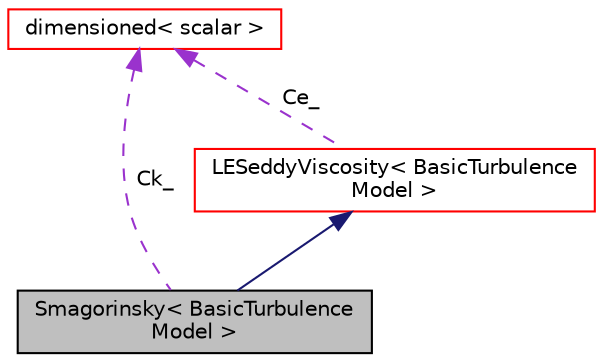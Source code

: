 digraph "Smagorinsky&lt; BasicTurbulenceModel &gt;"
{
  bgcolor="transparent";
  edge [fontname="Helvetica",fontsize="10",labelfontname="Helvetica",labelfontsize="10"];
  node [fontname="Helvetica",fontsize="10",shape=record];
  Node1 [label="Smagorinsky\< BasicTurbulence\lModel \>",height=0.2,width=0.4,color="black", fillcolor="grey75", style="filled", fontcolor="black"];
  Node2 -> Node1 [dir="back",color="midnightblue",fontsize="10",style="solid",fontname="Helvetica"];
  Node2 [label="LESeddyViscosity\< BasicTurbulence\lModel \>",height=0.2,width=0.4,color="red",URL="$a01294.html",tooltip="Eddy viscosity LES SGS model base class. "];
  Node3 -> Node2 [dir="back",color="darkorchid3",fontsize="10",style="dashed",label=" Ce_" ,fontname="Helvetica"];
  Node3 [label="dimensioned\< scalar \>",height=0.2,width=0.4,color="red",URL="$a00532.html"];
  Node3 -> Node1 [dir="back",color="darkorchid3",fontsize="10",style="dashed",label=" Ck_" ,fontname="Helvetica"];
}
